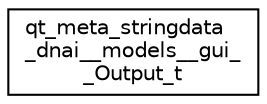 digraph "Graphical Class Hierarchy"
{
  edge [fontname="Helvetica",fontsize="10",labelfontname="Helvetica",labelfontsize="10"];
  node [fontname="Helvetica",fontsize="10",shape=record];
  rankdir="LR";
  Node1 [label="qt_meta_stringdata\l_dnai__models__gui_\l_Output_t",height=0.2,width=0.4,color="black", fillcolor="white", style="filled",URL="$structqt__meta__stringdata__dnai____models____gui_____output__t.html"];
}
